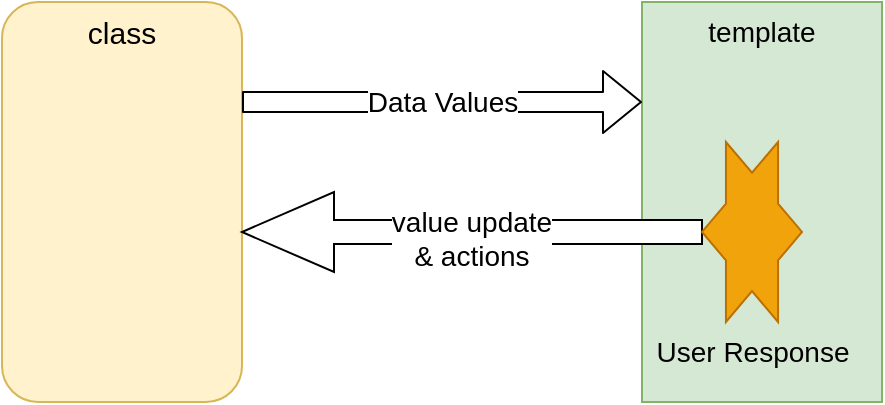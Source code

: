 <mxfile version="14.7.6" type="device"><diagram id="hj-z1yz8en4jJloD_hQp" name="Page-1"><mxGraphModel dx="868" dy="492" grid="1" gridSize="10" guides="1" tooltips="1" connect="1" arrows="1" fold="1" page="1" pageScale="1" pageWidth="850" pageHeight="1100" math="0" shadow="0"><root><mxCell id="0"/><mxCell id="1" parent="0"/><mxCell id="xDgGS-6L--9-t0TNXHHK-4" value="&lt;font style=&quot;font-size: 15px&quot;&gt;class&lt;/font&gt;" style="rounded=1;whiteSpace=wrap;html=1;verticalAlign=top;fillColor=#fff2cc;strokeColor=#d6b656;" vertex="1" parent="1"><mxGeometry x="160" y="80" width="120" height="200" as="geometry"/></mxCell><mxCell id="xDgGS-6L--9-t0TNXHHK-5" value="template" style="rounded=0;whiteSpace=wrap;html=1;verticalAlign=top;fontSize=14;fillColor=#d5e8d4;strokeColor=#82b366;" vertex="1" parent="1"><mxGeometry x="480" y="80" width="120" height="200" as="geometry"/></mxCell><mxCell id="xDgGS-6L--9-t0TNXHHK-7" value="Data Values" style="shape=flexArrow;endArrow=classic;html=1;fontSize=14;exitX=1;exitY=0.25;exitDx=0;exitDy=0;entryX=0;entryY=0.25;entryDx=0;entryDy=0;" edge="1" parent="1" source="xDgGS-6L--9-t0TNXHHK-4" target="xDgGS-6L--9-t0TNXHHK-5"><mxGeometry width="50" height="50" relative="1" as="geometry"><mxPoint x="400" y="170" as="sourcePoint"/><mxPoint x="450" y="120" as="targetPoint"/></mxGeometry></mxCell><mxCell id="xDgGS-6L--9-t0TNXHHK-9" value="value update&lt;br&gt;&amp;amp; actions" style="shape=singleArrow;direction=west;whiteSpace=wrap;html=1;fontSize=14;verticalAlign=top;labelBackgroundColor=#ffffff;" vertex="1" parent="1"><mxGeometry x="280" y="175" width="230" height="40" as="geometry"/></mxCell><mxCell id="xDgGS-6L--9-t0TNXHHK-10" value="User Response" style="verticalLabelPosition=bottom;verticalAlign=top;html=1;shape=mxgraph.basic.6_point_star;fontSize=14;fillColor=#f0a30a;strokeColor=#BD7000;fontColor=#000000;" vertex="1" parent="1"><mxGeometry x="510" y="150" width="50" height="90" as="geometry"/></mxCell></root></mxGraphModel></diagram></mxfile>